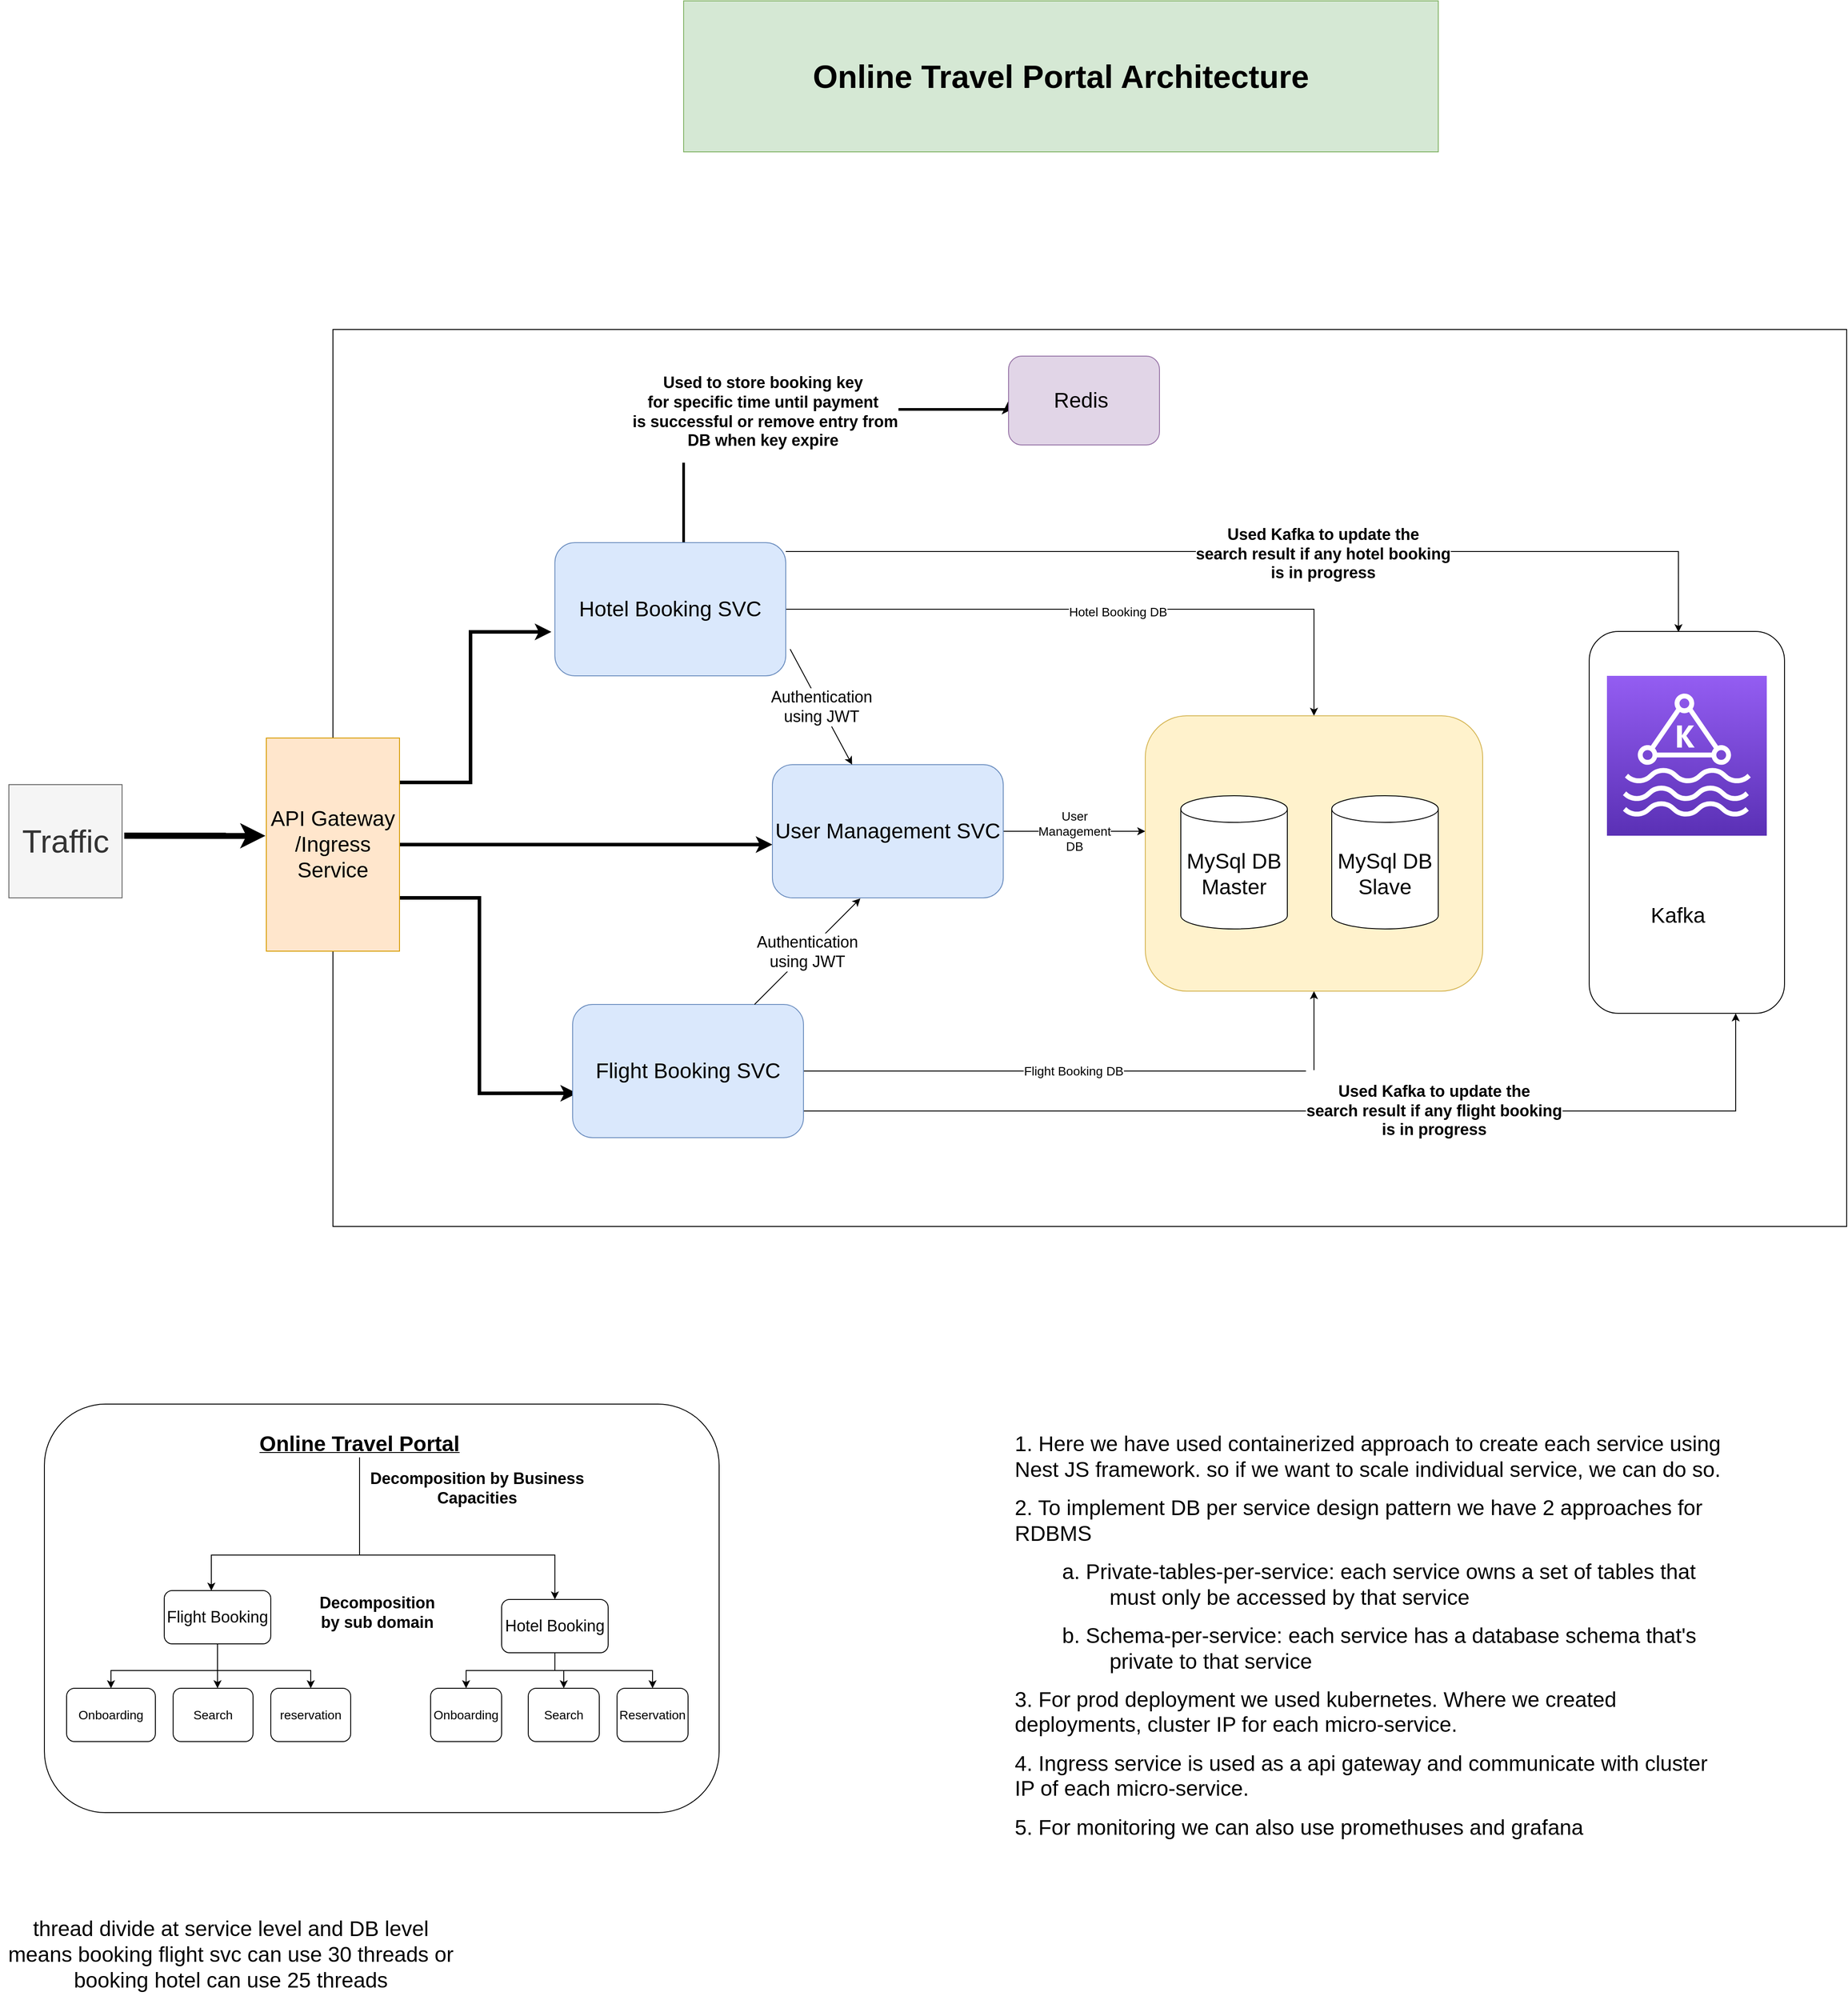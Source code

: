 <mxfile version="21.5.2" type="device">
  <diagram name="Page-1" id="-cmg4CMWuWo0ySV27GrY">
    <mxGraphModel dx="3508" dy="4230" grid="1" gridSize="10" guides="1" tooltips="1" connect="1" arrows="1" fold="1" page="1" pageScale="1" pageWidth="827" pageHeight="1169" math="0" shadow="0">
      <root>
        <mxCell id="0" />
        <mxCell id="1" parent="0" />
        <mxCell id="riqv-OtGTNdCtn2GlwIw-48" value="" style="rounded=1;whiteSpace=wrap;html=1;strokeWidth=1;" parent="1" vertex="1">
          <mxGeometry x="140" y="-720" width="760" height="460" as="geometry" />
        </mxCell>
        <mxCell id="riqv-OtGTNdCtn2GlwIw-49" value="" style="edgeStyle=orthogonalEdgeStyle;rounded=0;orthogonalLoop=1;jettySize=auto;html=1;strokeWidth=1;" parent="1" source="riqv-OtGTNdCtn2GlwIw-52" target="riqv-OtGTNdCtn2GlwIw-55" edge="1">
          <mxGeometry relative="1" as="geometry">
            <Array as="points">
              <mxPoint x="495" y="-550" />
              <mxPoint x="715" y="-550" />
            </Array>
          </mxGeometry>
        </mxCell>
        <mxCell id="riqv-OtGTNdCtn2GlwIw-50" style="edgeStyle=orthogonalEdgeStyle;rounded=0;orthogonalLoop=1;jettySize=auto;html=1;exitX=0.5;exitY=1;exitDx=0;exitDy=0;entryX=0.442;entryY=0.002;entryDx=0;entryDy=0;entryPerimeter=0;strokeWidth=1;" parent="1" source="riqv-OtGTNdCtn2GlwIw-52" target="riqv-OtGTNdCtn2GlwIw-54" edge="1">
          <mxGeometry relative="1" as="geometry">
            <Array as="points">
              <mxPoint x="495" y="-550" />
              <mxPoint x="328" y="-550" />
            </Array>
          </mxGeometry>
        </mxCell>
        <mxCell id="riqv-OtGTNdCtn2GlwIw-52" value="&lt;u&gt;&lt;b&gt;&lt;font style=&quot;font-size: 24px;&quot;&gt;Online Travel Portal&lt;/font&gt;&lt;/b&gt;&lt;/u&gt;" style="text;html=1;strokeColor=none;fillColor=none;align=center;verticalAlign=middle;whiteSpace=wrap;rounded=0;strokeWidth=1;" parent="1" vertex="1">
          <mxGeometry x="365" y="-690" width="260" height="30" as="geometry" />
        </mxCell>
        <mxCell id="riqv-OtGTNdCtn2GlwIw-53" value="" style="edgeStyle=orthogonalEdgeStyle;rounded=0;orthogonalLoop=1;jettySize=auto;html=1;strokeWidth=1;" parent="1" source="riqv-OtGTNdCtn2GlwIw-54" target="riqv-OtGTNdCtn2GlwIw-59" edge="1">
          <mxGeometry relative="1" as="geometry">
            <Array as="points">
              <mxPoint x="335" y="-410" />
              <mxPoint x="335" y="-410" />
            </Array>
          </mxGeometry>
        </mxCell>
        <mxCell id="riqv-OtGTNdCtn2GlwIw-65" style="edgeStyle=orthogonalEdgeStyle;rounded=0;orthogonalLoop=1;jettySize=auto;html=1;entryX=0.5;entryY=0;entryDx=0;entryDy=0;strokeWidth=1;" parent="1" source="riqv-OtGTNdCtn2GlwIw-54" target="riqv-OtGTNdCtn2GlwIw-58" edge="1">
          <mxGeometry relative="1" as="geometry">
            <Array as="points">
              <mxPoint x="335" y="-420" />
              <mxPoint x="215" y="-420" />
            </Array>
          </mxGeometry>
        </mxCell>
        <mxCell id="riqv-OtGTNdCtn2GlwIw-67" style="edgeStyle=orthogonalEdgeStyle;rounded=0;orthogonalLoop=1;jettySize=auto;html=1;entryX=0.5;entryY=0;entryDx=0;entryDy=0;strokeWidth=1;" parent="1" source="riqv-OtGTNdCtn2GlwIw-54" target="riqv-OtGTNdCtn2GlwIw-60" edge="1">
          <mxGeometry relative="1" as="geometry">
            <Array as="points">
              <mxPoint x="335" y="-420" />
              <mxPoint x="440" y="-420" />
            </Array>
          </mxGeometry>
        </mxCell>
        <mxCell id="riqv-OtGTNdCtn2GlwIw-54" value="&lt;font style=&quot;font-size: 18px;&quot;&gt;Flight Booking&lt;/font&gt;" style="rounded=1;whiteSpace=wrap;html=1;strokeWidth=1;" parent="1" vertex="1">
          <mxGeometry x="275" y="-510" width="120" height="60" as="geometry" />
        </mxCell>
        <mxCell id="riqv-OtGTNdCtn2GlwIw-68" style="edgeStyle=orthogonalEdgeStyle;rounded=0;orthogonalLoop=1;jettySize=auto;html=1;entryX=0.5;entryY=0;entryDx=0;entryDy=0;strokeWidth=1;" parent="1" source="riqv-OtGTNdCtn2GlwIw-55" target="riqv-OtGTNdCtn2GlwIw-61" edge="1">
          <mxGeometry relative="1" as="geometry" />
        </mxCell>
        <mxCell id="riqv-OtGTNdCtn2GlwIw-69" value="" style="edgeStyle=orthogonalEdgeStyle;rounded=0;orthogonalLoop=1;jettySize=auto;html=1;strokeWidth=1;" parent="1" source="riqv-OtGTNdCtn2GlwIw-55" target="riqv-OtGTNdCtn2GlwIw-62" edge="1">
          <mxGeometry relative="1" as="geometry" />
        </mxCell>
        <mxCell id="riqv-OtGTNdCtn2GlwIw-70" style="edgeStyle=orthogonalEdgeStyle;rounded=0;orthogonalLoop=1;jettySize=auto;html=1;entryX=0.5;entryY=0;entryDx=0;entryDy=0;strokeWidth=1;" parent="1" source="riqv-OtGTNdCtn2GlwIw-55" target="riqv-OtGTNdCtn2GlwIw-63" edge="1">
          <mxGeometry relative="1" as="geometry">
            <Array as="points">
              <mxPoint x="715" y="-420" />
              <mxPoint x="825" y="-420" />
            </Array>
          </mxGeometry>
        </mxCell>
        <mxCell id="riqv-OtGTNdCtn2GlwIw-55" value="&lt;font style=&quot;font-size: 18px;&quot;&gt;Hotel Booking&lt;/font&gt;" style="rounded=1;whiteSpace=wrap;html=1;strokeWidth=1;" parent="1" vertex="1">
          <mxGeometry x="655" y="-500" width="120" height="60" as="geometry" />
        </mxCell>
        <mxCell id="riqv-OtGTNdCtn2GlwIw-57" value="&lt;h2&gt;Decomposition by Business Capacities&lt;/h2&gt;" style="text;html=1;strokeColor=none;fillColor=none;align=center;verticalAlign=middle;whiteSpace=wrap;rounded=0;strokeWidth=1;" parent="1" vertex="1">
          <mxGeometry x="505" y="-640" width="245" height="30" as="geometry" />
        </mxCell>
        <mxCell id="riqv-OtGTNdCtn2GlwIw-58" value="&lt;font style=&quot;font-size: 14px;&quot;&gt;Onboarding&lt;/font&gt;" style="rounded=1;whiteSpace=wrap;html=1;strokeWidth=1;" parent="1" vertex="1">
          <mxGeometry x="165" y="-400" width="100" height="60" as="geometry" />
        </mxCell>
        <mxCell id="riqv-OtGTNdCtn2GlwIw-59" value="&lt;font style=&quot;font-size: 14px;&quot;&gt;Search&lt;/font&gt;" style="rounded=1;whiteSpace=wrap;html=1;strokeWidth=1;" parent="1" vertex="1">
          <mxGeometry x="285" y="-400" width="90" height="60" as="geometry" />
        </mxCell>
        <mxCell id="riqv-OtGTNdCtn2GlwIw-60" value="&lt;font style=&quot;font-size: 14px;&quot;&gt;reservation&lt;/font&gt;" style="rounded=1;whiteSpace=wrap;html=1;strokeWidth=1;" parent="1" vertex="1">
          <mxGeometry x="395" y="-400" width="90" height="60" as="geometry" />
        </mxCell>
        <mxCell id="riqv-OtGTNdCtn2GlwIw-61" value="&lt;font style=&quot;font-size: 14px;&quot;&gt;Onboarding&lt;/font&gt;" style="rounded=1;whiteSpace=wrap;html=1;strokeWidth=1;" parent="1" vertex="1">
          <mxGeometry x="575" y="-400" width="80" height="60" as="geometry" />
        </mxCell>
        <mxCell id="riqv-OtGTNdCtn2GlwIw-62" value="&lt;font style=&quot;font-size: 14px;&quot;&gt;Search&lt;/font&gt;" style="rounded=1;whiteSpace=wrap;html=1;strokeWidth=1;" parent="1" vertex="1">
          <mxGeometry x="685" y="-400" width="80" height="60" as="geometry" />
        </mxCell>
        <mxCell id="riqv-OtGTNdCtn2GlwIw-63" value="&lt;font style=&quot;font-size: 14px;&quot;&gt;Reservation&lt;/font&gt;" style="rounded=1;whiteSpace=wrap;html=1;strokeWidth=1;" parent="1" vertex="1">
          <mxGeometry x="785" y="-400" width="80" height="60" as="geometry" />
        </mxCell>
        <mxCell id="riqv-OtGTNdCtn2GlwIw-71" value="&lt;h2&gt;Decomposition by sub domain&lt;/h2&gt;" style="text;html=1;strokeColor=none;fillColor=none;align=center;verticalAlign=middle;whiteSpace=wrap;rounded=0;strokeWidth=1;" parent="1" vertex="1">
          <mxGeometry x="440" y="-500" width="150" height="30" as="geometry" />
        </mxCell>
        <mxCell id="OHlBqg5kiXR_KKKpQUeQ-1" value="&lt;h1&gt;&lt;font style=&quot;font-size: 36px;&quot;&gt;Online Travel Portal Architecture&lt;/font&gt;&lt;/h1&gt;" style="rounded=0;whiteSpace=wrap;html=1;fillColor=#d5e8d4;strokeColor=#82b366;" parent="1" vertex="1">
          <mxGeometry x="860" y="-2300" width="850" height="170" as="geometry" />
        </mxCell>
        <mxCell id="SSbZfa05LaCUc5v5V023-3" value="" style="rounded=0;whiteSpace=wrap;html=1;" vertex="1" parent="1">
          <mxGeometry x="465" y="-1930" width="1705" height="1010" as="geometry" />
        </mxCell>
        <mxCell id="SSbZfa05LaCUc5v5V023-41" style="edgeStyle=orthogonalEdgeStyle;rounded=0;orthogonalLoop=1;jettySize=auto;html=1;entryX=-0.015;entryY=0.67;entryDx=0;entryDy=0;entryPerimeter=0;strokeWidth=4;" edge="1" parent="1" source="SSbZfa05LaCUc5v5V023-5" target="SSbZfa05LaCUc5v5V023-6">
          <mxGeometry relative="1" as="geometry">
            <Array as="points">
              <mxPoint x="620" y="-1420" />
              <mxPoint x="620" y="-1590" />
            </Array>
          </mxGeometry>
        </mxCell>
        <mxCell id="SSbZfa05LaCUc5v5V023-42" style="edgeStyle=orthogonalEdgeStyle;rounded=0;orthogonalLoop=1;jettySize=auto;html=1;strokeWidth=4;" edge="1" parent="1" source="SSbZfa05LaCUc5v5V023-5" target="SSbZfa05LaCUc5v5V023-8">
          <mxGeometry relative="1" as="geometry">
            <Array as="points">
              <mxPoint x="890" y="-1350" />
              <mxPoint x="890" y="-1350" />
            </Array>
          </mxGeometry>
        </mxCell>
        <mxCell id="SSbZfa05LaCUc5v5V023-46" style="edgeStyle=orthogonalEdgeStyle;rounded=0;orthogonalLoop=1;jettySize=auto;html=1;entryX=0.019;entryY=0.667;entryDx=0;entryDy=0;entryPerimeter=0;strokeWidth=4;" edge="1" parent="1" source="SSbZfa05LaCUc5v5V023-5" target="SSbZfa05LaCUc5v5V023-7">
          <mxGeometry relative="1" as="geometry">
            <Array as="points">
              <mxPoint x="630" y="-1290" />
              <mxPoint x="630" y="-1070" />
            </Array>
          </mxGeometry>
        </mxCell>
        <mxCell id="SSbZfa05LaCUc5v5V023-5" value="&lt;font style=&quot;font-size: 24px;&quot;&gt;API Gateway /Ingress Service&lt;/font&gt;" style="rounded=0;whiteSpace=wrap;html=1;fillColor=#ffe6cc;strokeColor=#d79b00;" vertex="1" parent="1">
          <mxGeometry x="390" y="-1470" width="150" height="240" as="geometry" />
        </mxCell>
        <mxCell id="SSbZfa05LaCUc5v5V023-56" style="edgeStyle=orthogonalEdgeStyle;rounded=0;orthogonalLoop=1;jettySize=auto;html=1;" edge="1" parent="1" source="SSbZfa05LaCUc5v5V023-6" target="SSbZfa05LaCUc5v5V023-9">
          <mxGeometry relative="1" as="geometry" />
        </mxCell>
        <mxCell id="SSbZfa05LaCUc5v5V023-57" value="&lt;font style=&quot;font-size: 14px;&quot;&gt;Hotel Booking DB&lt;/font&gt;" style="edgeLabel;html=1;align=center;verticalAlign=middle;resizable=0;points=[];" vertex="1" connectable="0" parent="SSbZfa05LaCUc5v5V023-56">
          <mxGeometry x="0.045" y="-3" relative="1" as="geometry">
            <mxPoint as="offset" />
          </mxGeometry>
        </mxCell>
        <mxCell id="SSbZfa05LaCUc5v5V023-61" style="edgeStyle=orthogonalEdgeStyle;rounded=0;orthogonalLoop=1;jettySize=auto;html=1;entryX=0.457;entryY=0.002;entryDx=0;entryDy=0;entryPerimeter=0;" edge="1" parent="1" source="SSbZfa05LaCUc5v5V023-6" target="SSbZfa05LaCUc5v5V023-14">
          <mxGeometry relative="1" as="geometry">
            <Array as="points">
              <mxPoint x="1980" y="-1680" />
            </Array>
          </mxGeometry>
        </mxCell>
        <mxCell id="SSbZfa05LaCUc5v5V023-63" value="&lt;h2&gt;&lt;font style=&quot;font-size: 18px;&quot;&gt;Used Kafka to update the&lt;br&gt; &lt;/font&gt;&lt;font style=&quot;font-size: 18px;&quot;&gt;search result if any hotel booking&lt;br&gt; &lt;/font&gt;&lt;font style=&quot;font-size: 18px;&quot;&gt;is in progress&lt;/font&gt;&lt;/h2&gt;" style="edgeLabel;html=1;align=center;verticalAlign=middle;resizable=0;points=[];" vertex="1" connectable="0" parent="SSbZfa05LaCUc5v5V023-61">
          <mxGeometry x="0.103" y="-3" relative="1" as="geometry">
            <mxPoint as="offset" />
          </mxGeometry>
        </mxCell>
        <mxCell id="SSbZfa05LaCUc5v5V023-70" style="edgeStyle=orthogonalEdgeStyle;rounded=0;orthogonalLoop=1;jettySize=auto;html=1;entryX=0;entryY=0.5;entryDx=0;entryDy=0;strokeWidth=3;" edge="1" parent="1" source="SSbZfa05LaCUc5v5V023-6" target="SSbZfa05LaCUc5v5V023-69">
          <mxGeometry relative="1" as="geometry">
            <Array as="points">
              <mxPoint x="860" y="-1840" />
            </Array>
          </mxGeometry>
        </mxCell>
        <mxCell id="SSbZfa05LaCUc5v5V023-71" value="&lt;h3&gt;&lt;font style=&quot;font-size: 18px;&quot;&gt;Used to store booking key&lt;br&gt; &lt;/font&gt;&lt;font style=&quot;font-size: 18px;&quot;&gt;for specific time until payment&lt;br&gt;&lt;/font&gt;&lt;font style=&quot;font-size: 18px;&quot;&gt;&amp;nbsp;is successful or remove entry from&lt;br&gt;&lt;/font&gt;&lt;font style=&quot;font-size: 18px;&quot;&gt;DB when key expire&lt;/font&gt;&lt;/h3&gt;" style="edgeLabel;html=1;align=center;verticalAlign=middle;resizable=0;points=[];" vertex="1" connectable="0" parent="SSbZfa05LaCUc5v5V023-70">
          <mxGeometry x="-0.091" y="-3" relative="1" as="geometry">
            <mxPoint as="offset" />
          </mxGeometry>
        </mxCell>
        <mxCell id="SSbZfa05LaCUc5v5V023-6" value="&lt;font style=&quot;font-size: 24px;&quot;&gt;Hotel Booking SVC&lt;/font&gt;" style="rounded=1;whiteSpace=wrap;html=1;fillColor=#dae8fc;strokeColor=#6c8ebf;" vertex="1" parent="1">
          <mxGeometry x="715" y="-1690" width="260" height="150" as="geometry" />
        </mxCell>
        <mxCell id="SSbZfa05LaCUc5v5V023-55" style="edgeStyle=orthogonalEdgeStyle;rounded=0;orthogonalLoop=1;jettySize=auto;html=1;entryX=0.5;entryY=1;entryDx=0;entryDy=0;" edge="1" parent="1" source="SSbZfa05LaCUc5v5V023-7" target="SSbZfa05LaCUc5v5V023-9">
          <mxGeometry relative="1" as="geometry" />
        </mxCell>
        <mxCell id="SSbZfa05LaCUc5v5V023-58" value="&lt;font style=&quot;font-size: 14px;&quot;&gt;Flight Booking DB&lt;/font&gt;" style="edgeLabel;html=1;align=center;verticalAlign=middle;resizable=0;points=[];" vertex="1" connectable="0" parent="SSbZfa05LaCUc5v5V023-55">
          <mxGeometry x="-0.085" relative="1" as="geometry">
            <mxPoint as="offset" />
          </mxGeometry>
        </mxCell>
        <mxCell id="SSbZfa05LaCUc5v5V023-62" style="edgeStyle=orthogonalEdgeStyle;rounded=0;orthogonalLoop=1;jettySize=auto;html=1;entryX=0.75;entryY=1;entryDx=0;entryDy=0;" edge="1" parent="1" source="SSbZfa05LaCUc5v5V023-7" target="SSbZfa05LaCUc5v5V023-14">
          <mxGeometry relative="1" as="geometry">
            <Array as="points">
              <mxPoint x="2045" y="-1050" />
            </Array>
          </mxGeometry>
        </mxCell>
        <mxCell id="SSbZfa05LaCUc5v5V023-68" value="&lt;h2 style=&quot;border-color: var(--border-color);&quot;&gt;&lt;font style=&quot;border-color: var(--border-color); font-size: 18px;&quot;&gt;Used Kafka to update the&lt;br style=&quot;border-color: var(--border-color);&quot;&gt;&lt;/font&gt;&lt;font style=&quot;border-color: var(--border-color); font-size: 18px;&quot;&gt;search result if any flight booking&lt;br style=&quot;border-color: var(--border-color);&quot;&gt;&lt;/font&gt;&lt;font style=&quot;border-color: var(--border-color); font-size: 18px;&quot;&gt;is in progress&lt;/font&gt;&lt;/h2&gt;" style="edgeLabel;html=1;align=center;verticalAlign=middle;resizable=0;points=[];" vertex="1" connectable="0" parent="SSbZfa05LaCUc5v5V023-62">
          <mxGeometry x="0.226" relative="1" as="geometry">
            <mxPoint x="-1" as="offset" />
          </mxGeometry>
        </mxCell>
        <mxCell id="SSbZfa05LaCUc5v5V023-7" value="&lt;font style=&quot;font-size: 24px;&quot;&gt;Flight Booking SVC&lt;/font&gt;" style="rounded=1;whiteSpace=wrap;html=1;fillColor=#dae8fc;strokeColor=#6c8ebf;" vertex="1" parent="1">
          <mxGeometry x="735" y="-1170" width="260" height="150" as="geometry" />
        </mxCell>
        <mxCell id="SSbZfa05LaCUc5v5V023-53" style="edgeStyle=orthogonalEdgeStyle;rounded=0;orthogonalLoop=1;jettySize=auto;html=1;" edge="1" parent="1" source="SSbZfa05LaCUc5v5V023-8" target="SSbZfa05LaCUc5v5V023-9">
          <mxGeometry relative="1" as="geometry">
            <Array as="points">
              <mxPoint x="1360" y="-1365" />
              <mxPoint x="1360" y="-1365" />
            </Array>
          </mxGeometry>
        </mxCell>
        <mxCell id="SSbZfa05LaCUc5v5V023-59" value="&lt;font style=&quot;font-size: 14px;&quot;&gt;User &lt;br&gt;Management &lt;br&gt;DB&lt;/font&gt;" style="edgeLabel;html=1;align=center;verticalAlign=middle;resizable=0;points=[];" vertex="1" connectable="0" parent="SSbZfa05LaCUc5v5V023-53">
          <mxGeometry x="0.075" y="6" relative="1" as="geometry">
            <mxPoint x="-6" y="6" as="offset" />
          </mxGeometry>
        </mxCell>
        <mxCell id="SSbZfa05LaCUc5v5V023-8" value="&lt;span style=&quot;font-size: 24px;&quot;&gt;User Management SVC&lt;/span&gt;" style="rounded=1;whiteSpace=wrap;html=1;fillColor=#dae8fc;strokeColor=#6c8ebf;" vertex="1" parent="1">
          <mxGeometry x="960" y="-1440" width="260" height="150" as="geometry" />
        </mxCell>
        <mxCell id="SSbZfa05LaCUc5v5V023-9" value="" style="rounded=1;whiteSpace=wrap;html=1;fillColor=#fff2cc;strokeColor=#d6b656;" vertex="1" parent="1">
          <mxGeometry x="1380" y="-1495" width="380" height="310" as="geometry" />
        </mxCell>
        <mxCell id="SSbZfa05LaCUc5v5V023-11" value="&lt;font style=&quot;font-size: 24px;&quot;&gt;MySql DB Master&lt;/font&gt;" style="shape=cylinder3;whiteSpace=wrap;html=1;boundedLbl=1;backgroundOutline=1;size=15;" vertex="1" parent="1">
          <mxGeometry x="1420" y="-1405" width="120" height="150" as="geometry" />
        </mxCell>
        <mxCell id="SSbZfa05LaCUc5v5V023-12" value="&lt;font style=&quot;font-size: 24px;&quot;&gt;MySql DB Slave&lt;/font&gt;" style="shape=cylinder3;whiteSpace=wrap;html=1;boundedLbl=1;backgroundOutline=1;size=15;" vertex="1" parent="1">
          <mxGeometry x="1590" y="-1405" width="120" height="150" as="geometry" />
        </mxCell>
        <mxCell id="SSbZfa05LaCUc5v5V023-14" value="" style="rounded=1;whiteSpace=wrap;html=1;" vertex="1" parent="1">
          <mxGeometry x="1880" y="-1590" width="220" height="430" as="geometry" />
        </mxCell>
        <mxCell id="SSbZfa05LaCUc5v5V023-15" value="" style="sketch=0;points=[[0,0,0],[0.25,0,0],[0.5,0,0],[0.75,0,0],[1,0,0],[0,1,0],[0.25,1,0],[0.5,1,0],[0.75,1,0],[1,1,0],[0,0.25,0],[0,0.5,0],[0,0.75,0],[1,0.25,0],[1,0.5,0],[1,0.75,0]];outlineConnect=0;fontColor=#232F3E;gradientColor=#945DF2;gradientDirection=north;fillColor=#5A30B5;strokeColor=#ffffff;dashed=0;verticalLabelPosition=bottom;verticalAlign=top;align=center;html=1;fontSize=12;fontStyle=0;aspect=fixed;shape=mxgraph.aws4.resourceIcon;resIcon=mxgraph.aws4.managed_streaming_for_kafka;" vertex="1" parent="1">
          <mxGeometry x="1900" y="-1540" width="180" height="180" as="geometry" />
        </mxCell>
        <mxCell id="SSbZfa05LaCUc5v5V023-16" value="&lt;font style=&quot;font-size: 24px;&quot;&gt;Kafka&lt;/font&gt;" style="text;html=1;strokeColor=none;fillColor=none;align=center;verticalAlign=middle;whiteSpace=wrap;rounded=0;" vertex="1" parent="1">
          <mxGeometry x="1930" y="-1310" width="100" height="80" as="geometry" />
        </mxCell>
        <mxCell id="SSbZfa05LaCUc5v5V023-36" value="&lt;font style=&quot;font-size: 36px;&quot;&gt;Traffic&lt;/font&gt;" style="whiteSpace=wrap;html=1;aspect=fixed;fillColor=#f5f5f5;strokeColor=#666666;fontColor=#333333;" vertex="1" parent="1">
          <mxGeometry x="100" y="-1417.5" width="127.5" height="127.5" as="geometry" />
        </mxCell>
        <mxCell id="SSbZfa05LaCUc5v5V023-37" value="" style="endArrow=classic;html=1;rounded=0;entryX=-0.007;entryY=0.459;entryDx=0;entryDy=0;entryPerimeter=0;strokeWidth=7;" edge="1" parent="1" target="SSbZfa05LaCUc5v5V023-5">
          <mxGeometry width="50" height="50" relative="1" as="geometry">
            <mxPoint x="230" y="-1360" as="sourcePoint" />
            <mxPoint x="275" y="-1405" as="targetPoint" />
          </mxGeometry>
        </mxCell>
        <mxCell id="SSbZfa05LaCUc5v5V023-47" value="" style="endArrow=classic;html=1;rounded=0;" edge="1" parent="1" target="SSbZfa05LaCUc5v5V023-8">
          <mxGeometry width="50" height="50" relative="1" as="geometry">
            <mxPoint x="980" y="-1570" as="sourcePoint" />
            <mxPoint x="1030" y="-1620" as="targetPoint" />
          </mxGeometry>
        </mxCell>
        <mxCell id="SSbZfa05LaCUc5v5V023-48" value="&lt;font style=&quot;font-size: 18px;&quot;&gt;Authentication&lt;br&gt;using JWT&lt;br&gt;&lt;/font&gt;" style="edgeLabel;html=1;align=center;verticalAlign=middle;resizable=0;points=[];" vertex="1" connectable="0" parent="SSbZfa05LaCUc5v5V023-47">
          <mxGeometry x="-0.003" relative="1" as="geometry">
            <mxPoint as="offset" />
          </mxGeometry>
        </mxCell>
        <mxCell id="SSbZfa05LaCUc5v5V023-49" value="" style="endArrow=classic;html=1;rounded=0;entryX=0.381;entryY=1.004;entryDx=0;entryDy=0;entryPerimeter=0;" edge="1" parent="1" source="SSbZfa05LaCUc5v5V023-7" target="SSbZfa05LaCUc5v5V023-8">
          <mxGeometry width="50" height="50" relative="1" as="geometry">
            <mxPoint x="1030" y="-1240" as="sourcePoint" />
            <mxPoint x="1125" y="-1110" as="targetPoint" />
          </mxGeometry>
        </mxCell>
        <mxCell id="SSbZfa05LaCUc5v5V023-50" value="&lt;font style=&quot;font-size: 18px;&quot;&gt;Authentication&lt;br&gt;using JWT&lt;br&gt;&lt;/font&gt;" style="edgeLabel;html=1;align=center;verticalAlign=middle;resizable=0;points=[];" vertex="1" connectable="0" parent="SSbZfa05LaCUc5v5V023-49">
          <mxGeometry x="-0.003" relative="1" as="geometry">
            <mxPoint as="offset" />
          </mxGeometry>
        </mxCell>
        <mxCell id="SSbZfa05LaCUc5v5V023-69" value="&lt;font style=&quot;font-size: 24px;&quot;&gt;Redis&amp;nbsp;&lt;/font&gt;" style="rounded=1;whiteSpace=wrap;html=1;fillColor=#e1d5e7;strokeColor=#9673a6;" vertex="1" parent="1">
          <mxGeometry x="1226" y="-1900" width="170" height="100" as="geometry" />
        </mxCell>
        <mxCell id="riqv-OtGTNdCtn2GlwIw-1" value="&lt;font style=&quot;font-size: 24px;&quot;&gt;thread divide at service level and DB level means booking flight svc can use 30 threads or booking hotel can use 25 threads&lt;/font&gt;" style="text;html=1;strokeColor=none;fillColor=none;align=center;verticalAlign=middle;whiteSpace=wrap;rounded=0;" parent="1" vertex="1">
          <mxGeometry x="90" y="-150" width="520" height="100" as="geometry" />
        </mxCell>
        <mxCell id="SSbZfa05LaCUc5v5V023-84" value="&lt;span style=&quot;font-size: 24px;&quot;&gt;1. Here we have used containerized approach to create each service using Nest JS framework. so if we want to scale individual&amp;nbsp;service, we can do so.&lt;br&gt;&lt;/span&gt;&lt;br&gt;&lt;span style=&quot;font-size: 24px;&quot;&gt;2. To implement DB per service design pattern we have 2 approaches for RDBMS&lt;br&gt;&lt;/span&gt;&lt;br&gt;&lt;span style=&quot;font-size: 24px; white-space: pre;&quot;&gt;&#x9;&lt;/span&gt;&lt;span style=&quot;font-size: 24px;&quot;&gt;a. Private-tables-per-service: each service owns a set of tables that &lt;/span&gt;&lt;span style=&quot;font-size: 24px; white-space: pre;&quot;&gt;&#x9;&lt;/span&gt;&lt;span style=&quot;font-size: 24px; white-space: pre;&quot;&gt;&#x9;&lt;/span&gt;&lt;span style=&quot;font-size: 24px;&quot;&gt;must only be accessed by that service&lt;br&gt;&lt;/span&gt;&lt;br&gt;&lt;span style=&quot;font-size: 24px; white-space: pre;&quot;&gt;&#x9;&lt;/span&gt;&lt;span style=&quot;font-size: 24px;&quot;&gt;b. Schema-per-service: each service has a database schema that&#39;s &lt;/span&gt;&lt;span style=&quot;font-size: 24px; white-space: pre;&quot;&gt;&#x9;&lt;/span&gt;&lt;span style=&quot;font-size: 24px; white-space: pre;&quot;&gt;&#x9;&lt;/span&gt;&lt;span style=&quot;font-size: 24px;&quot;&gt;private to that service&lt;br&gt;&lt;/span&gt;&lt;br&gt;&lt;span style=&quot;font-size: 24px;&quot;&gt;3. For prod deployment we used kubernetes. Where we created deployments, cluster IP for each micro-service.&amp;nbsp;&lt;br&gt;&lt;/span&gt;&lt;br&gt;&lt;span style=&quot;font-size: 24px;&quot;&gt;4. Ingress service is used as a api gateway and communicate with cluster IP of each micro-service.&lt;br&gt;&lt;/span&gt;&lt;br&gt;&lt;span style=&quot;font-size: 24px;&quot;&gt;5. For monitoring we can also use promethuses and grafana&lt;br&gt;&lt;br&gt;&lt;/span&gt;" style="text;html=1;strokeColor=none;fillColor=none;align=left;verticalAlign=middle;whiteSpace=wrap;rounded=0;" vertex="1" parent="1">
          <mxGeometry x="1231" y="-460" width="799" height="30" as="geometry" />
        </mxCell>
      </root>
    </mxGraphModel>
  </diagram>
</mxfile>
